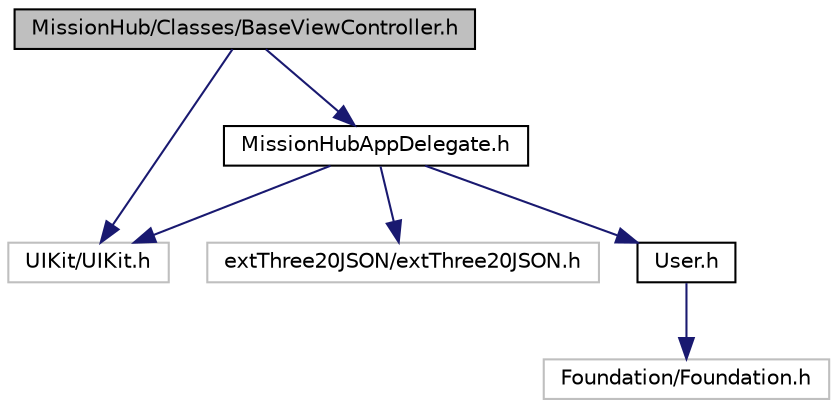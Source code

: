 digraph G
{
  edge [fontname="Helvetica",fontsize="10",labelfontname="Helvetica",labelfontsize="10"];
  node [fontname="Helvetica",fontsize="10",shape=record];
  Node1 [label="MissionHub/Classes/BaseViewController.h",height=0.2,width=0.4,color="black", fillcolor="grey75", style="filled" fontcolor="black"];
  Node1 -> Node2 [color="midnightblue",fontsize="10",style="solid",fontname="Helvetica"];
  Node2 [label="UIKit/UIKit.h",height=0.2,width=0.4,color="grey75", fillcolor="white", style="filled"];
  Node1 -> Node3 [color="midnightblue",fontsize="10",style="solid",fontname="Helvetica"];
  Node3 [label="MissionHubAppDelegate.h",height=0.2,width=0.4,color="black", fillcolor="white", style="filled",URL="$_mission_hub_app_delegate_8h.html"];
  Node3 -> Node2 [color="midnightblue",fontsize="10",style="solid",fontname="Helvetica"];
  Node3 -> Node4 [color="midnightblue",fontsize="10",style="solid",fontname="Helvetica"];
  Node4 [label="extThree20JSON/extThree20JSON.h",height=0.2,width=0.4,color="grey75", fillcolor="white", style="filled"];
  Node3 -> Node5 [color="midnightblue",fontsize="10",style="solid",fontname="Helvetica"];
  Node5 [label="User.h",height=0.2,width=0.4,color="black", fillcolor="white", style="filled",URL="$_user_8h.html"];
  Node5 -> Node6 [color="midnightblue",fontsize="10",style="solid",fontname="Helvetica"];
  Node6 [label="Foundation/Foundation.h",height=0.2,width=0.4,color="grey75", fillcolor="white", style="filled"];
}
